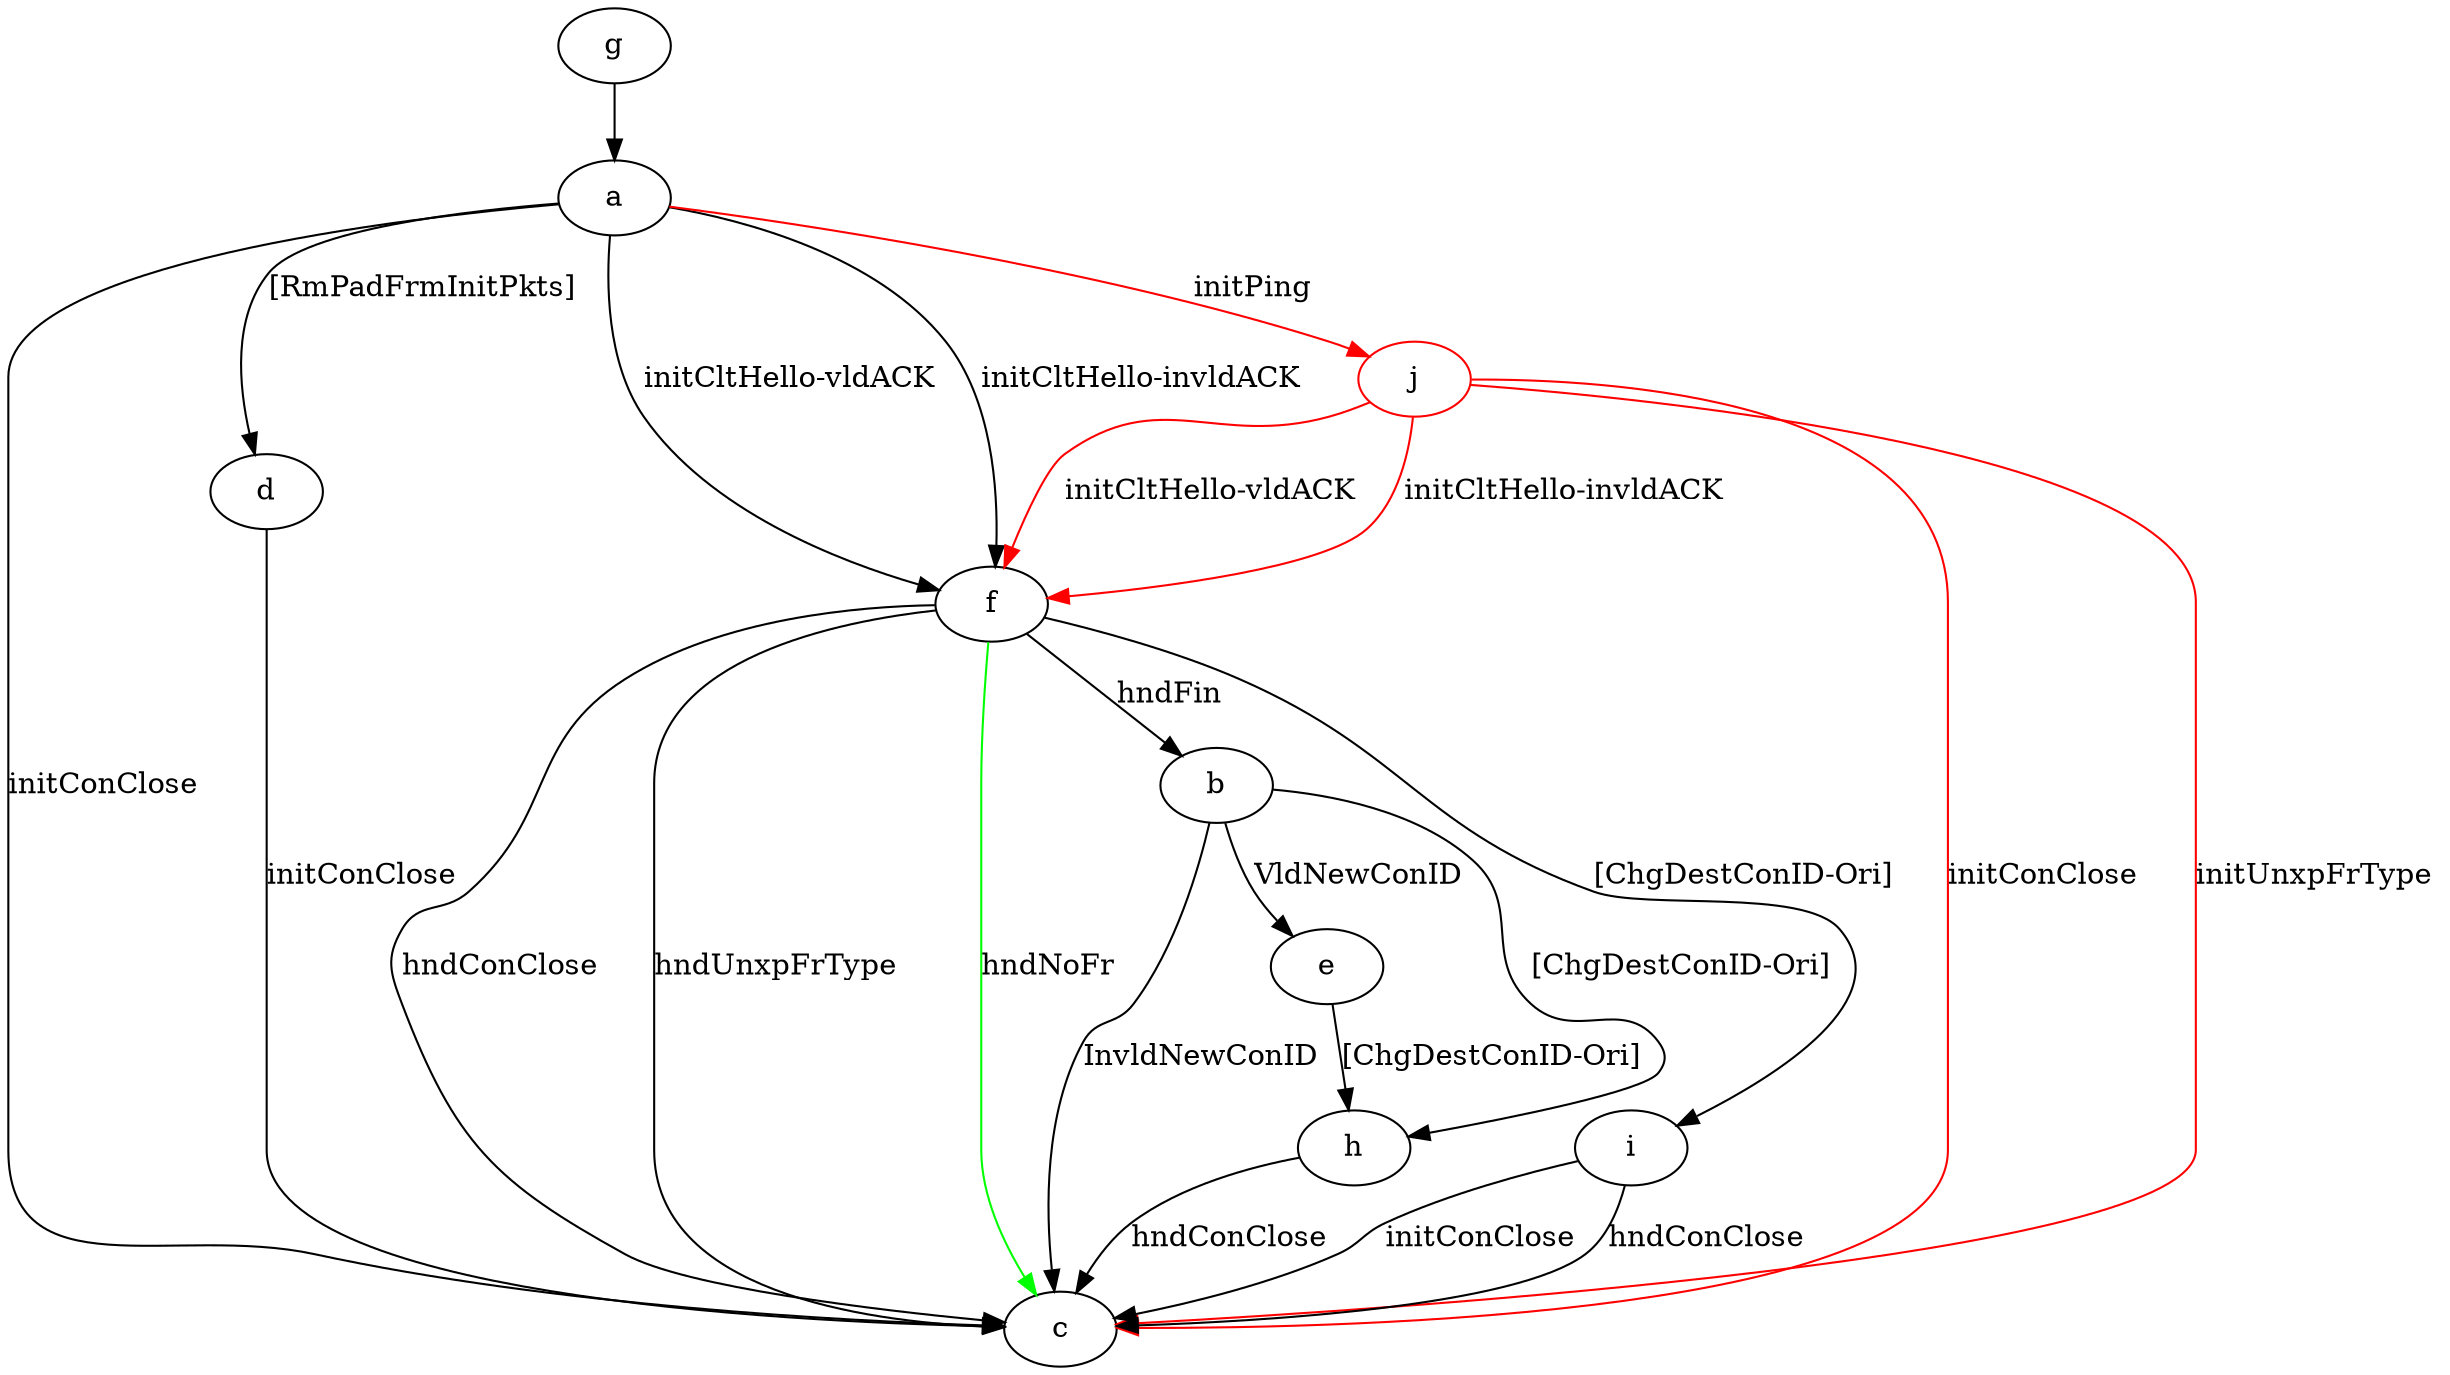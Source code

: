 digraph "" {
	a -> c	[key=0,
		label="initConClose "];
	a -> d	[key=0,
		label="[RmPadFrmInitPkts] "];
	a -> f	[key=0,
		label="initCltHello-vldACK "];
	a -> f	[key=1,
		label="initCltHello-invldACK "];
	j	[color=red];
	a -> j	[key=0,
		color=red,
		label="initPing "];
	b -> c	[key=0,
		label="InvldNewConID "];
	b -> e	[key=0,
		label="VldNewConID "];
	b -> h	[key=0,
		label="[ChgDestConID-Ori] "];
	d -> c	[key=0,
		label="initConClose "];
	e -> h	[key=0,
		label="[ChgDestConID-Ori] "];
	f -> b	[key=0,
		label="hndFin "];
	f -> c	[key=0,
		label="hndConClose "];
	f -> c	[key=1,
		label="hndUnxpFrType "];
	f -> c	[key=2,
		color=green,
		label="hndNoFr "];
	f -> i	[key=0,
		label="[ChgDestConID-Ori] "];
	g -> a	[key=0];
	h -> c	[key=0,
		label="hndConClose "];
	i -> c	[key=0,
		label="initConClose "];
	i -> c	[key=1,
		label="hndConClose "];
	j -> c	[key=0,
		color=red,
		label="initConClose "];
	j -> c	[key=1,
		color=red,
		label="initUnxpFrType "];
	j -> f	[key=0,
		color=red,
		label="initCltHello-vldACK "];
	j -> f	[key=1,
		color=red,
		label="initCltHello-invldACK "];
}
